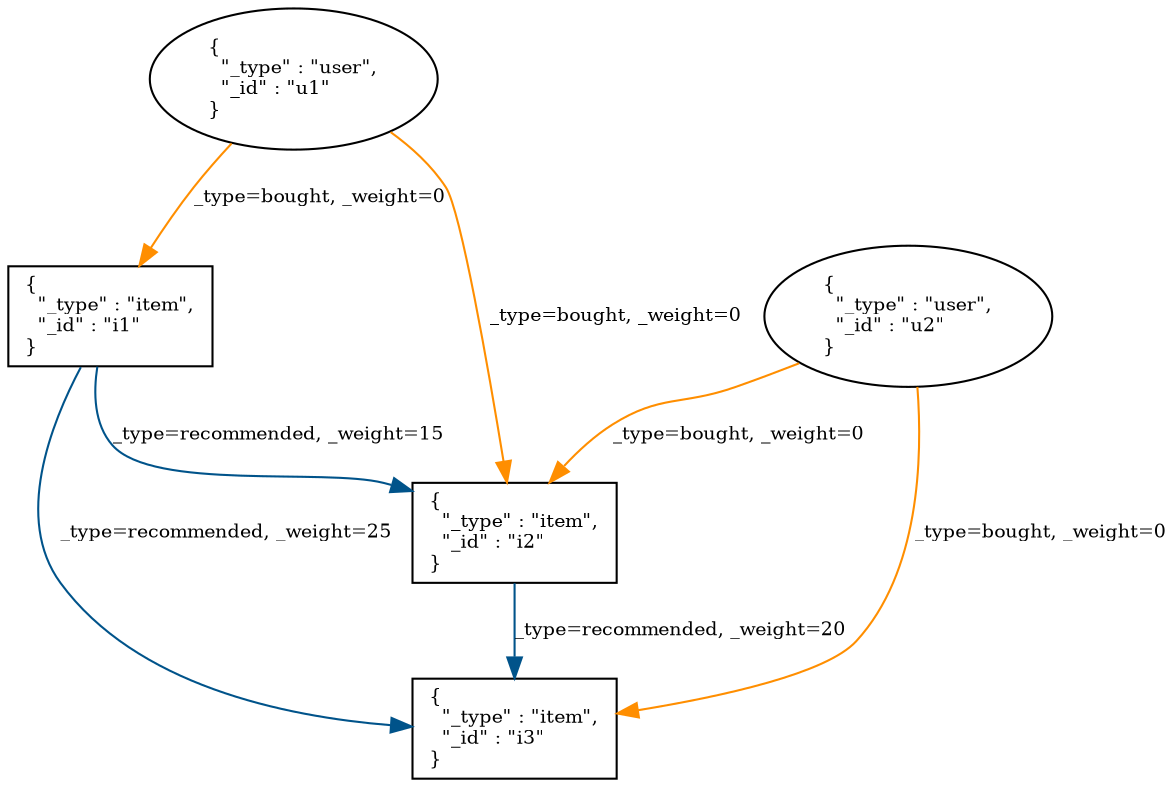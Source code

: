 digraph "test" {
"user:u1" -> "item:i1" [label="_type=bought, _weight=0" color="#FF8E00" fontsize=9]
"user:u1" -> "item:i2" [label="_type=bought, _weight=0" color="#FF8E00" fontsize=9]
"user:u2" -> "item:i2" [label="_type=bought, _weight=0" color="#FF8E00" fontsize=9]
"user:u2" -> "item:i3" [label="_type=bought, _weight=0" color="#FF8E00" fontsize=9]
"item:i1" -> "item:i3" [label="_type=recommended, _weight=25" color="#00538A" fontsize=9]
"item:i1" -> "item:i2" [label="_type=recommended, _weight=15" color="#00538A" fontsize=9]
"item:i2" -> "item:i3" [label="_type=recommended, _weight=20" color="#00538A" fontsize=9]
"user:u1" [shape="ellipse" label=<{<br align="left"/>  "_type" : "user",<br align="left"/>  "_id" : "u1"<br align="left"/>}<br align="left"/>> fontsize=9];
"user:u2" [shape="ellipse" label=<{<br align="left"/>  "_type" : "user",<br align="left"/>  "_id" : "u2"<br align="left"/>}<br align="left"/>> fontsize=9];
"item:i1" [shape="box" label=<{<br align="left"/>  "_type" : "item",<br align="left"/>  "_id" : "i1"<br align="left"/>}<br align="left"/>> fontsize=9];
"item:i2" [shape="box" label=<{<br align="left"/>  "_type" : "item",<br align="left"/>  "_id" : "i2"<br align="left"/>}<br align="left"/>> fontsize=9];
"item:i3" [shape="box" label=<{<br align="left"/>  "_type" : "item",<br align="left"/>  "_id" : "i3"<br align="left"/>}<br align="left"/>> fontsize=9];
}